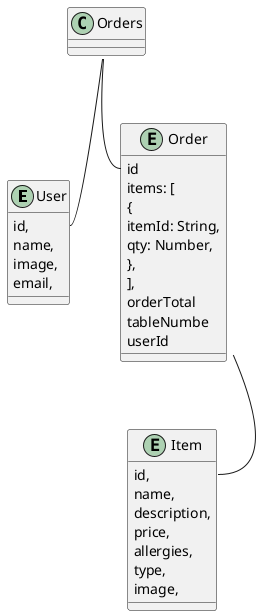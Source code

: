 
@startuml Restaurants 



entity User { 
     id,
  name,
  image,
  email,
}
entity Item {
      id, 
  name,
  description,
  price,
  allergies,
  type,
  image,
}


entity Order {
    id
     items: [
    {
      itemId: String,
      qty: Number,
    },
  ],
  orderTotal
  tableNumbe
  userId
}

Orders::user_id -- User::id
Orders::orders_id -- Order::id
Order::order_id -- Item::id

@enduml